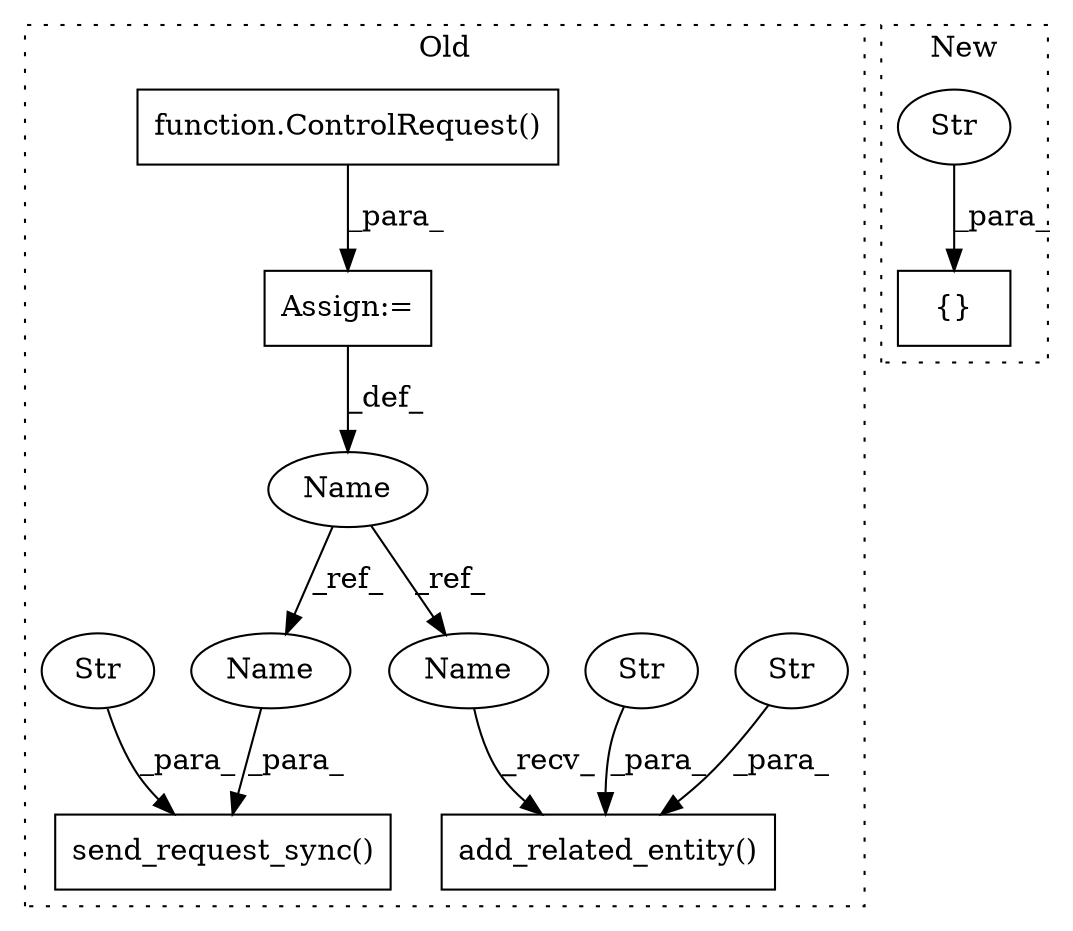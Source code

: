 digraph G {
subgraph cluster0 {
1 [label="function.ControlRequest()" a="75" s="9298" l="34" shape="box"];
4 [label="add_related_entity()" a="75" s="9337,9403" l="32,1" shape="box"];
5 [label="Str" a="66" s="9379" l="11" shape="ellipse"];
6 [label="Assign:=" a="68" s="9295" l="3" shape="box"];
7 [label="Str" a="66" s="9369" l="8" shape="ellipse"];
8 [label="Name" a="87" s="9283" l="12" shape="ellipse"];
9 [label="send_request_sync()" a="75" s="9409,9484" l="37,1" shape="box"];
10 [label="Str" a="66" s="9460" l="24" shape="ellipse"];
11 [label="Name" a="87" s="9337" l="12" shape="ellipse"];
12 [label="Name" a="87" s="9446" l="12" shape="ellipse"];
label = "Old";
style="dotted";
}
subgraph cluster1 {
2 [label="{}" a="59" s="8396,8423" l="1,0" shape="box"];
3 [label="Str" a="66" s="8397" l="26" shape="ellipse"];
label = "New";
style="dotted";
}
1 -> 6 [label="_para_"];
3 -> 2 [label="_para_"];
5 -> 4 [label="_para_"];
6 -> 8 [label="_def_"];
7 -> 4 [label="_para_"];
8 -> 11 [label="_ref_"];
8 -> 12 [label="_ref_"];
10 -> 9 [label="_para_"];
11 -> 4 [label="_recv_"];
12 -> 9 [label="_para_"];
}